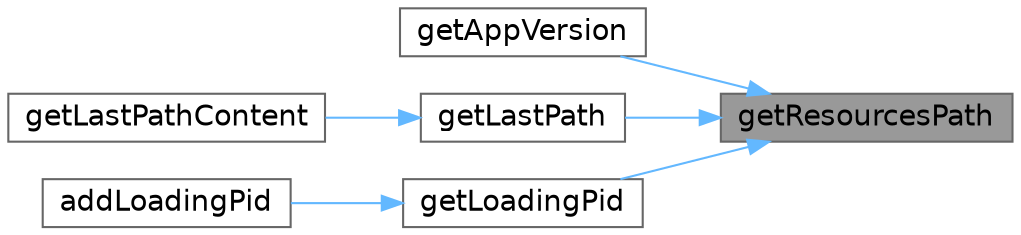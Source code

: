digraph "getResourcesPath"
{
 // LATEX_PDF_SIZE
  bgcolor="transparent";
  edge [fontname=Helvetica,fontsize=14,labelfontname=Helvetica,labelfontsize=14];
  node [fontname=Helvetica,fontsize=14,shape=box,height=0.2,width=0.4];
  rankdir="RL";
  Node1 [id="Node000001",label="getResourcesPath",height=0.2,width=0.4,color="gray40", fillcolor="grey60", style="filled", fontcolor="black",tooltip=" "];
  Node1 -> Node2 [id="edge1_Node000001_Node000002",dir="back",color="steelblue1",style="solid",tooltip=" "];
  Node2 [id="Node000002",label="getAppVersion",height=0.2,width=0.4,color="grey40", fillcolor="white", style="filled",URL="$db/d6d/classCore.html#a46b2a181821624688223185256dc74ed",tooltip=" "];
  Node1 -> Node3 [id="edge2_Node000001_Node000003",dir="back",color="steelblue1",style="solid",tooltip=" "];
  Node3 [id="Node000003",label="getLastPath",height=0.2,width=0.4,color="grey40", fillcolor="white", style="filled",URL="$db/d6d/classCore.html#a22d8eed1b4239f93b2a3e2c8cdd2d88e",tooltip=" "];
  Node3 -> Node4 [id="edge3_Node000003_Node000004",dir="back",color="steelblue1",style="solid",tooltip=" "];
  Node4 [id="Node000004",label="getLastPathContent",height=0.2,width=0.4,color="grey40", fillcolor="white", style="filled",URL="$db/d6d/classCore.html#a73c23ca97fcc6f74e9eb4cf1cdf8c38f",tooltip=" "];
  Node1 -> Node5 [id="edge4_Node000001_Node000005",dir="back",color="steelblue1",style="solid",tooltip=" "];
  Node5 [id="Node000005",label="getLoadingPid",height=0.2,width=0.4,color="grey40", fillcolor="white", style="filled",URL="$db/d6d/classCore.html#aa7e82c08093d4b147371bd93d9b4de79",tooltip=" "];
  Node5 -> Node6 [id="edge5_Node000005_Node000006",dir="back",color="steelblue1",style="solid",tooltip=" "];
  Node6 [id="Node000006",label="addLoadingPid",height=0.2,width=0.4,color="grey40", fillcolor="white", style="filled",URL="$db/d6d/classCore.html#a46caae00a0dae48a5cf982318212e0b1",tooltip=" "];
}

